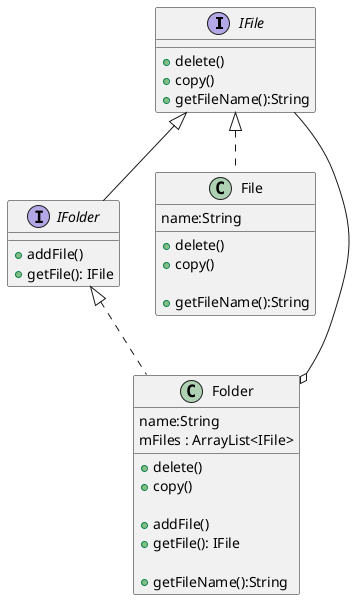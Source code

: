 @startuml

interface IFile{
    +delete()
    + copy()
    + getFileName():String
}

interface IFolder{
    + addFile()
    + getFile(): IFile
}

class File{
    name:String
    +delete()
    + copy()

    + getFileName():String
}

class Folder{
    name:String
    mFiles : ArrayList<IFile>

    +delete()
    + copy()

    + addFile()
    + getFile(): IFile

    + getFileName():String
}

IFile <|.. File
IFile <|-- IFolder
IFolder <|.. Folder
Folder o-- IFile
@enduml